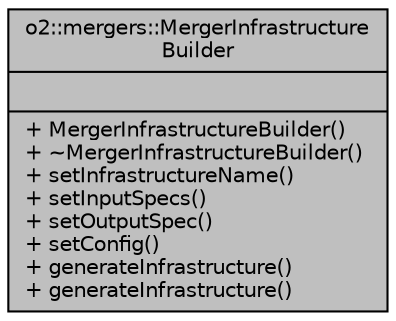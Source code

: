 digraph "o2::mergers::MergerInfrastructureBuilder"
{
 // INTERACTIVE_SVG=YES
  bgcolor="transparent";
  edge [fontname="Helvetica",fontsize="10",labelfontname="Helvetica",labelfontsize="10"];
  node [fontname="Helvetica",fontsize="10",shape=record];
  Node1 [label="{o2::mergers::MergerInfrastructure\lBuilder\n||+ MergerInfrastructureBuilder()\l+ ~MergerInfrastructureBuilder()\l+ setInfrastructureName()\l+ setInputSpecs()\l+ setOutputSpec()\l+ setConfig()\l+ generateInfrastructure()\l+ generateInfrastructure()\l}",height=0.2,width=0.4,color="black", fillcolor="grey75", style="filled", fontcolor="black"];
}
